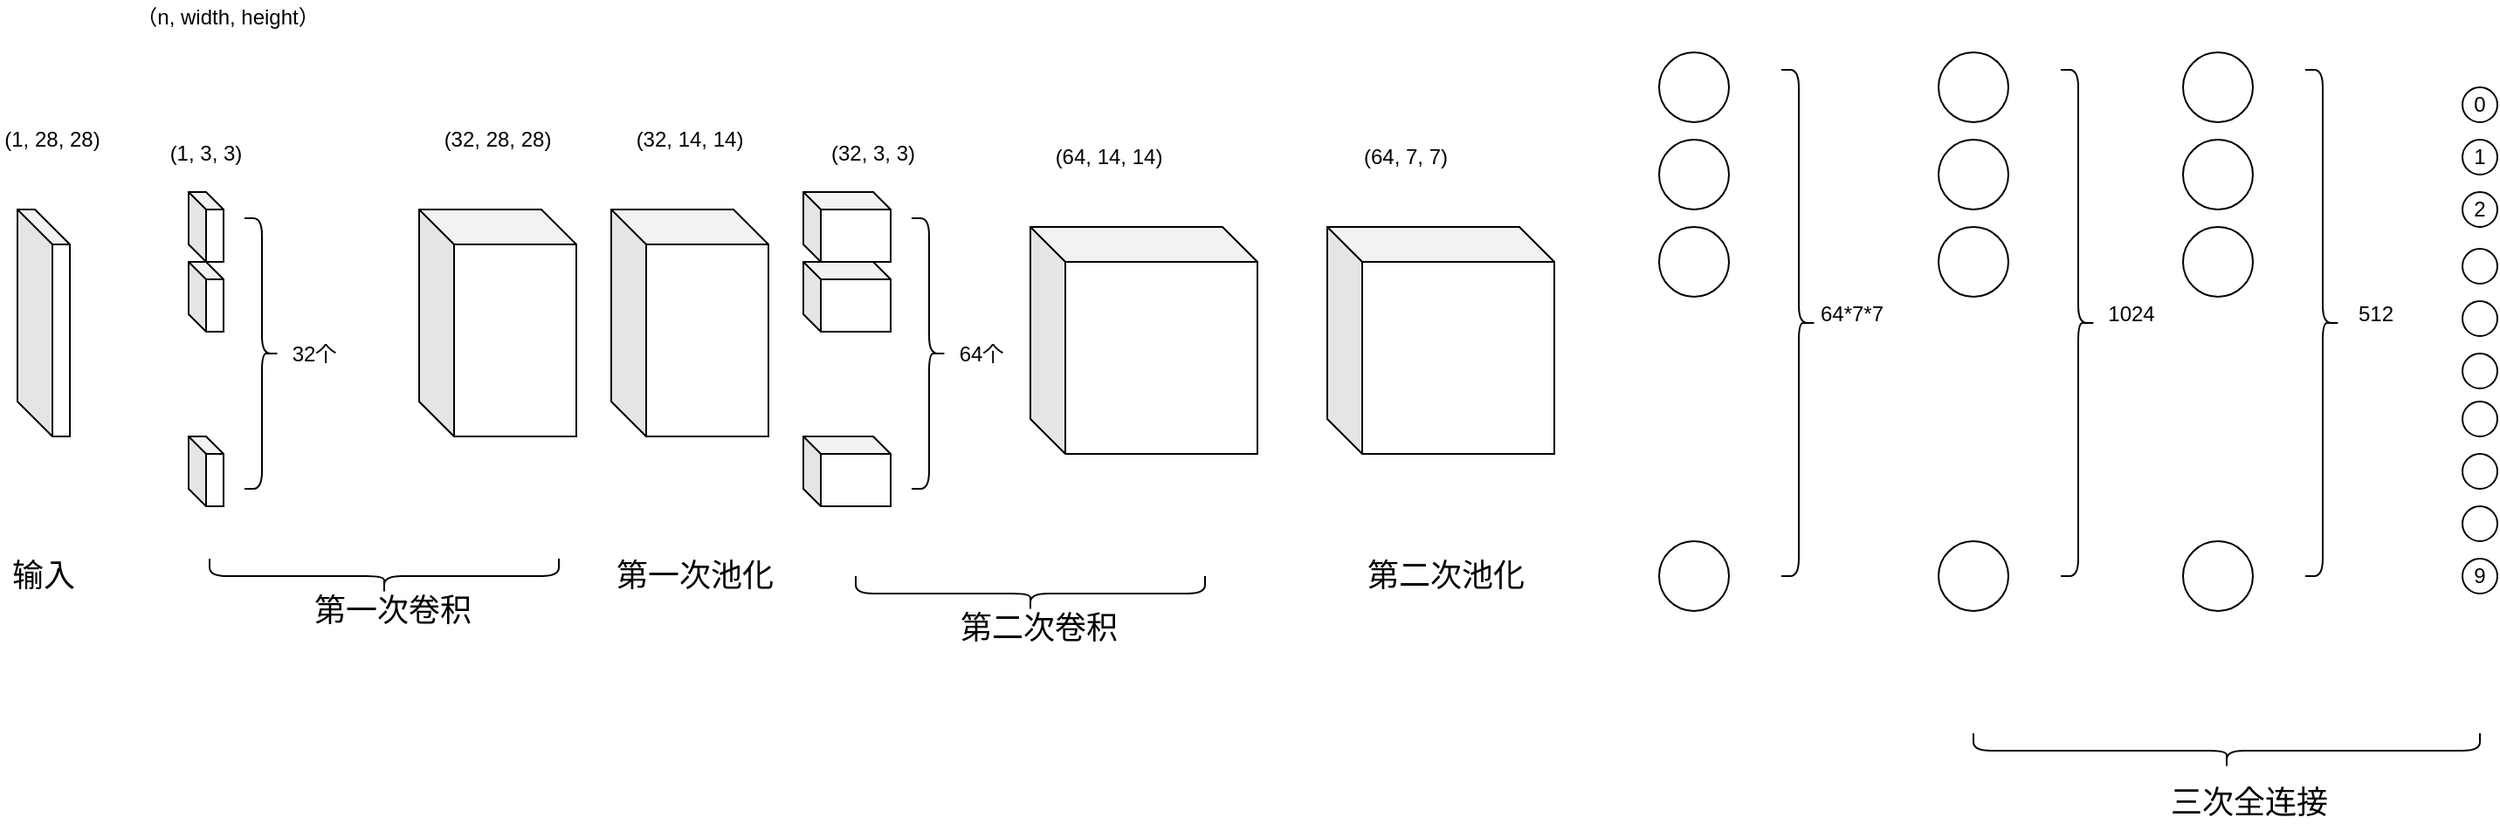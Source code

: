 <mxfile version="14.6.5" type="github">
  <diagram id="v5LcWsZtgfVfvN7lWXmg" name="第 1 页">
    <mxGraphModel dx="2770" dy="1270" grid="1" gridSize="10" guides="1" tooltips="1" connect="1" arrows="1" fold="1" page="1" pageScale="1" pageWidth="827" pageHeight="1169" math="0" shadow="0">
      <root>
        <mxCell id="0" />
        <mxCell id="1" parent="0" />
        <mxCell id="-jd2WQwSn5VxSrcjOLGL-2" value="" style="shape=cube;whiteSpace=wrap;html=1;boundedLbl=1;backgroundOutline=1;darkOpacity=0.05;darkOpacity2=0.1;" vertex="1" parent="1">
          <mxGeometry x="40" y="190" width="30" height="130" as="geometry" />
        </mxCell>
        <mxCell id="-jd2WQwSn5VxSrcjOLGL-3" value="（n, width, height）" style="text;html=1;align=center;verticalAlign=middle;resizable=0;points=[];autosize=1;strokeColor=none;" vertex="1" parent="1">
          <mxGeometry x="100" y="70" width="120" height="20" as="geometry" />
        </mxCell>
        <mxCell id="-jd2WQwSn5VxSrcjOLGL-4" value="(1, 28, 28)" style="text;html=1;strokeColor=none;fillColor=none;align=center;verticalAlign=middle;whiteSpace=wrap;rounded=0;" vertex="1" parent="1">
          <mxGeometry x="30" y="140" width="60" height="20" as="geometry" />
        </mxCell>
        <mxCell id="-jd2WQwSn5VxSrcjOLGL-5" value="" style="shape=cube;whiteSpace=wrap;html=1;boundedLbl=1;backgroundOutline=1;darkOpacity=0.05;darkOpacity2=0.1;size=10;" vertex="1" parent="1">
          <mxGeometry x="138" y="180" width="20" height="40" as="geometry" />
        </mxCell>
        <mxCell id="-jd2WQwSn5VxSrcjOLGL-8" value="&lt;br&gt;(1, 3, 3)" style="text;html=1;strokeColor=none;fillColor=none;align=center;verticalAlign=middle;whiteSpace=wrap;rounded=0;" vertex="1" parent="1">
          <mxGeometry x="118" y="140" width="60" height="20" as="geometry" />
        </mxCell>
        <mxCell id="-jd2WQwSn5VxSrcjOLGL-9" value="" style="shape=cube;whiteSpace=wrap;html=1;boundedLbl=1;backgroundOutline=1;darkOpacity=0.05;darkOpacity2=0.1;size=10;" vertex="1" parent="1">
          <mxGeometry x="138" y="220" width="20" height="40" as="geometry" />
        </mxCell>
        <mxCell id="-jd2WQwSn5VxSrcjOLGL-10" value="" style="shape=cube;whiteSpace=wrap;html=1;boundedLbl=1;backgroundOutline=1;darkOpacity=0.05;darkOpacity2=0.1;size=10;" vertex="1" parent="1">
          <mxGeometry x="138" y="320" width="20" height="40" as="geometry" />
        </mxCell>
        <mxCell id="-jd2WQwSn5VxSrcjOLGL-11" value="" style="shape=cube;whiteSpace=wrap;html=1;boundedLbl=1;backgroundOutline=1;darkOpacity=0.05;darkOpacity2=0.1;" vertex="1" parent="1">
          <mxGeometry x="270" y="190" width="90" height="130" as="geometry" />
        </mxCell>
        <mxCell id="-jd2WQwSn5VxSrcjOLGL-12" value="(32, 28, 28)" style="text;html=1;strokeColor=none;fillColor=none;align=center;verticalAlign=middle;whiteSpace=wrap;rounded=0;" vertex="1" parent="1">
          <mxGeometry x="275" y="140" width="80" height="20" as="geometry" />
        </mxCell>
        <mxCell id="-jd2WQwSn5VxSrcjOLGL-13" value="" style="shape=cube;whiteSpace=wrap;html=1;boundedLbl=1;backgroundOutline=1;darkOpacity=0.05;darkOpacity2=0.1;" vertex="1" parent="1">
          <mxGeometry x="380" y="190" width="90" height="130" as="geometry" />
        </mxCell>
        <mxCell id="-jd2WQwSn5VxSrcjOLGL-14" value="(32, 14, 14)" style="text;html=1;strokeColor=none;fillColor=none;align=center;verticalAlign=middle;whiteSpace=wrap;rounded=0;" vertex="1" parent="1">
          <mxGeometry x="385" y="140" width="80" height="20" as="geometry" />
        </mxCell>
        <mxCell id="-jd2WQwSn5VxSrcjOLGL-20" value="" style="shape=curlyBracket;whiteSpace=wrap;html=1;rounded=1;flipH=1;" vertex="1" parent="1">
          <mxGeometry x="170" y="195" width="20" height="155" as="geometry" />
        </mxCell>
        <mxCell id="-jd2WQwSn5VxSrcjOLGL-22" value="32个" style="text;html=1;strokeColor=none;fillColor=none;align=center;verticalAlign=middle;whiteSpace=wrap;rounded=0;" vertex="1" parent="1">
          <mxGeometry x="190" y="262.5" width="40" height="20" as="geometry" />
        </mxCell>
        <mxCell id="-jd2WQwSn5VxSrcjOLGL-23" value="" style="shape=cube;whiteSpace=wrap;html=1;boundedLbl=1;backgroundOutline=1;darkOpacity=0.05;darkOpacity2=0.1;size=10;" vertex="1" parent="1">
          <mxGeometry x="490" y="180" width="50" height="40" as="geometry" />
        </mxCell>
        <mxCell id="-jd2WQwSn5VxSrcjOLGL-24" value="&lt;br&gt;(32, 3, 3)" style="text;html=1;strokeColor=none;fillColor=none;align=center;verticalAlign=middle;whiteSpace=wrap;rounded=0;" vertex="1" parent="1">
          <mxGeometry x="500" y="140" width="60" height="20" as="geometry" />
        </mxCell>
        <mxCell id="-jd2WQwSn5VxSrcjOLGL-25" value="" style="shape=cube;whiteSpace=wrap;html=1;boundedLbl=1;backgroundOutline=1;darkOpacity=0.05;darkOpacity2=0.1;size=10;" vertex="1" parent="1">
          <mxGeometry x="490" y="220" width="50" height="40" as="geometry" />
        </mxCell>
        <mxCell id="-jd2WQwSn5VxSrcjOLGL-26" value="" style="shape=cube;whiteSpace=wrap;html=1;boundedLbl=1;backgroundOutline=1;darkOpacity=0.05;darkOpacity2=0.1;size=10;" vertex="1" parent="1">
          <mxGeometry x="490" y="320" width="50" height="40" as="geometry" />
        </mxCell>
        <mxCell id="-jd2WQwSn5VxSrcjOLGL-27" value="" style="shape=curlyBracket;whiteSpace=wrap;html=1;rounded=1;flipH=1;" vertex="1" parent="1">
          <mxGeometry x="552" y="195" width="20" height="155" as="geometry" />
        </mxCell>
        <mxCell id="-jd2WQwSn5VxSrcjOLGL-28" value="64个" style="text;html=1;strokeColor=none;fillColor=none;align=center;verticalAlign=middle;whiteSpace=wrap;rounded=0;" vertex="1" parent="1">
          <mxGeometry x="572" y="262.5" width="40" height="20" as="geometry" />
        </mxCell>
        <mxCell id="-jd2WQwSn5VxSrcjOLGL-29" value="" style="shape=cube;whiteSpace=wrap;html=1;boundedLbl=1;backgroundOutline=1;darkOpacity=0.05;darkOpacity2=0.1;" vertex="1" parent="1">
          <mxGeometry x="620" y="200" width="130" height="130" as="geometry" />
        </mxCell>
        <mxCell id="-jd2WQwSn5VxSrcjOLGL-30" value="(64, 14, 14)" style="text;html=1;strokeColor=none;fillColor=none;align=center;verticalAlign=middle;whiteSpace=wrap;rounded=0;" vertex="1" parent="1">
          <mxGeometry x="625" y="150" width="80" height="20" as="geometry" />
        </mxCell>
        <mxCell id="-jd2WQwSn5VxSrcjOLGL-31" value="" style="shape=cube;whiteSpace=wrap;html=1;boundedLbl=1;backgroundOutline=1;darkOpacity=0.05;darkOpacity2=0.1;" vertex="1" parent="1">
          <mxGeometry x="790" y="200" width="130" height="130" as="geometry" />
        </mxCell>
        <mxCell id="-jd2WQwSn5VxSrcjOLGL-32" value="(64, 7, 7)" style="text;html=1;strokeColor=none;fillColor=none;align=center;verticalAlign=middle;whiteSpace=wrap;rounded=0;" vertex="1" parent="1">
          <mxGeometry x="795" y="150" width="80" height="20" as="geometry" />
        </mxCell>
        <mxCell id="-jd2WQwSn5VxSrcjOLGL-34" value="" style="ellipse;whiteSpace=wrap;html=1;" vertex="1" parent="1">
          <mxGeometry x="980" y="100" width="40" height="40" as="geometry" />
        </mxCell>
        <mxCell id="-jd2WQwSn5VxSrcjOLGL-35" value="" style="ellipse;whiteSpace=wrap;html=1;" vertex="1" parent="1">
          <mxGeometry x="980" y="150" width="40" height="40" as="geometry" />
        </mxCell>
        <mxCell id="-jd2WQwSn5VxSrcjOLGL-36" value="" style="ellipse;whiteSpace=wrap;html=1;" vertex="1" parent="1">
          <mxGeometry x="980" y="200" width="40" height="40" as="geometry" />
        </mxCell>
        <mxCell id="-jd2WQwSn5VxSrcjOLGL-37" value="" style="ellipse;whiteSpace=wrap;html=1;" vertex="1" parent="1">
          <mxGeometry x="980" y="380" width="40" height="40" as="geometry" />
        </mxCell>
        <mxCell id="-jd2WQwSn5VxSrcjOLGL-38" value="" style="shape=curlyBracket;whiteSpace=wrap;html=1;rounded=1;flipH=1;" vertex="1" parent="1">
          <mxGeometry x="1050" y="110" width="20" height="290" as="geometry" />
        </mxCell>
        <mxCell id="-jd2WQwSn5VxSrcjOLGL-39" value="64*7*7" style="text;html=1;align=center;verticalAlign=middle;resizable=0;points=[];autosize=1;strokeColor=none;" vertex="1" parent="1">
          <mxGeometry x="1065" y="240" width="50" height="20" as="geometry" />
        </mxCell>
        <mxCell id="-jd2WQwSn5VxSrcjOLGL-40" value="" style="ellipse;whiteSpace=wrap;html=1;" vertex="1" parent="1">
          <mxGeometry x="1140" y="100" width="40" height="40" as="geometry" />
        </mxCell>
        <mxCell id="-jd2WQwSn5VxSrcjOLGL-41" value="" style="ellipse;whiteSpace=wrap;html=1;" vertex="1" parent="1">
          <mxGeometry x="1140" y="150" width="40" height="40" as="geometry" />
        </mxCell>
        <mxCell id="-jd2WQwSn5VxSrcjOLGL-42" value="" style="ellipse;whiteSpace=wrap;html=1;" vertex="1" parent="1">
          <mxGeometry x="1140" y="200" width="40" height="40" as="geometry" />
        </mxCell>
        <mxCell id="-jd2WQwSn5VxSrcjOLGL-43" value="" style="ellipse;whiteSpace=wrap;html=1;" vertex="1" parent="1">
          <mxGeometry x="1140" y="380" width="40" height="40" as="geometry" />
        </mxCell>
        <mxCell id="-jd2WQwSn5VxSrcjOLGL-44" value="" style="shape=curlyBracket;whiteSpace=wrap;html=1;rounded=1;flipH=1;" vertex="1" parent="1">
          <mxGeometry x="1210" y="110" width="20" height="290" as="geometry" />
        </mxCell>
        <mxCell id="-jd2WQwSn5VxSrcjOLGL-45" value="1024" style="text;html=1;align=center;verticalAlign=middle;resizable=0;points=[];autosize=1;strokeColor=none;" vertex="1" parent="1">
          <mxGeometry x="1230" y="240" width="40" height="20" as="geometry" />
        </mxCell>
        <mxCell id="-jd2WQwSn5VxSrcjOLGL-46" value="" style="ellipse;whiteSpace=wrap;html=1;" vertex="1" parent="1">
          <mxGeometry x="1280" y="100" width="40" height="40" as="geometry" />
        </mxCell>
        <mxCell id="-jd2WQwSn5VxSrcjOLGL-47" value="" style="ellipse;whiteSpace=wrap;html=1;" vertex="1" parent="1">
          <mxGeometry x="1280" y="150" width="40" height="40" as="geometry" />
        </mxCell>
        <mxCell id="-jd2WQwSn5VxSrcjOLGL-48" value="" style="ellipse;whiteSpace=wrap;html=1;" vertex="1" parent="1">
          <mxGeometry x="1280" y="200" width="40" height="40" as="geometry" />
        </mxCell>
        <mxCell id="-jd2WQwSn5VxSrcjOLGL-49" value="" style="ellipse;whiteSpace=wrap;html=1;" vertex="1" parent="1">
          <mxGeometry x="1280" y="380" width="40" height="40" as="geometry" />
        </mxCell>
        <mxCell id="-jd2WQwSn5VxSrcjOLGL-50" value="" style="shape=curlyBracket;whiteSpace=wrap;html=1;rounded=1;flipH=1;" vertex="1" parent="1">
          <mxGeometry x="1350" y="110" width="20" height="290" as="geometry" />
        </mxCell>
        <mxCell id="-jd2WQwSn5VxSrcjOLGL-51" value="512" style="text;html=1;align=center;verticalAlign=middle;resizable=0;points=[];autosize=1;strokeColor=none;" vertex="1" parent="1">
          <mxGeometry x="1370" y="240" width="40" height="20" as="geometry" />
        </mxCell>
        <mxCell id="-jd2WQwSn5VxSrcjOLGL-60" value="0" style="ellipse;whiteSpace=wrap;html=1;" vertex="1" parent="1">
          <mxGeometry x="1440" y="120" width="20" height="20" as="geometry" />
        </mxCell>
        <mxCell id="-jd2WQwSn5VxSrcjOLGL-61" value="1" style="ellipse;whiteSpace=wrap;html=1;" vertex="1" parent="1">
          <mxGeometry x="1440" y="150" width="20" height="20" as="geometry" />
        </mxCell>
        <mxCell id="-jd2WQwSn5VxSrcjOLGL-62" value="2" style="ellipse;whiteSpace=wrap;html=1;" vertex="1" parent="1">
          <mxGeometry x="1440" y="180" width="20" height="20" as="geometry" />
        </mxCell>
        <mxCell id="-jd2WQwSn5VxSrcjOLGL-64" value="" style="ellipse;whiteSpace=wrap;html=1;" vertex="1" parent="1">
          <mxGeometry x="1440" y="212.5" width="20" height="20" as="geometry" />
        </mxCell>
        <mxCell id="-jd2WQwSn5VxSrcjOLGL-65" value="" style="ellipse;whiteSpace=wrap;html=1;" vertex="1" parent="1">
          <mxGeometry x="1440" y="242.5" width="20" height="20" as="geometry" />
        </mxCell>
        <mxCell id="-jd2WQwSn5VxSrcjOLGL-66" value="" style="ellipse;whiteSpace=wrap;html=1;" vertex="1" parent="1">
          <mxGeometry x="1440" y="272.5" width="20" height="20" as="geometry" />
        </mxCell>
        <mxCell id="-jd2WQwSn5VxSrcjOLGL-67" value="" style="ellipse;whiteSpace=wrap;html=1;" vertex="1" parent="1">
          <mxGeometry x="1440" y="300" width="20" height="20" as="geometry" />
        </mxCell>
        <mxCell id="-jd2WQwSn5VxSrcjOLGL-68" value="" style="ellipse;whiteSpace=wrap;html=1;" vertex="1" parent="1">
          <mxGeometry x="1440" y="330" width="20" height="20" as="geometry" />
        </mxCell>
        <mxCell id="-jd2WQwSn5VxSrcjOLGL-69" value="" style="ellipse;whiteSpace=wrap;html=1;" vertex="1" parent="1">
          <mxGeometry x="1440" y="360" width="20" height="20" as="geometry" />
        </mxCell>
        <mxCell id="-jd2WQwSn5VxSrcjOLGL-70" value="9" style="ellipse;whiteSpace=wrap;html=1;" vertex="1" parent="1">
          <mxGeometry x="1440" y="390" width="20" height="20" as="geometry" />
        </mxCell>
        <mxCell id="-jd2WQwSn5VxSrcjOLGL-73" value="输入" style="text;html=1;strokeColor=none;fillColor=none;align=center;verticalAlign=middle;whiteSpace=wrap;rounded=0;fontSize=18;" vertex="1" parent="1">
          <mxGeometry x="35" y="390" width="40" height="20" as="geometry" />
        </mxCell>
        <mxCell id="-jd2WQwSn5VxSrcjOLGL-74" value="" style="shape=curlyBracket;whiteSpace=wrap;html=1;rounded=1;flipH=1;rotation=90;" vertex="1" parent="1">
          <mxGeometry x="240" y="300" width="20" height="200" as="geometry" />
        </mxCell>
        <mxCell id="-jd2WQwSn5VxSrcjOLGL-75" value="第一次卷积" style="text;html=1;strokeColor=none;fillColor=none;align=center;verticalAlign=middle;whiteSpace=wrap;rounded=0;fontSize=18;" vertex="1" parent="1">
          <mxGeometry x="190" y="410" width="130" height="20" as="geometry" />
        </mxCell>
        <mxCell id="-jd2WQwSn5VxSrcjOLGL-76" value="第一次池化" style="text;html=1;strokeColor=none;fillColor=none;align=center;verticalAlign=middle;whiteSpace=wrap;rounded=0;fontSize=18;" vertex="1" parent="1">
          <mxGeometry x="380" y="390" width="96" height="20" as="geometry" />
        </mxCell>
        <mxCell id="-jd2WQwSn5VxSrcjOLGL-77" value="" style="shape=curlyBracket;whiteSpace=wrap;html=1;rounded=1;flipH=1;rotation=90;" vertex="1" parent="1">
          <mxGeometry x="610" y="310" width="20" height="200" as="geometry" />
        </mxCell>
        <mxCell id="-jd2WQwSn5VxSrcjOLGL-78" value="第二次卷积" style="text;html=1;strokeColor=none;fillColor=none;align=center;verticalAlign=middle;whiteSpace=wrap;rounded=0;fontSize=18;" vertex="1" parent="1">
          <mxGeometry x="560" y="420" width="130" height="20" as="geometry" />
        </mxCell>
        <mxCell id="-jd2WQwSn5VxSrcjOLGL-79" value="第二次池化" style="text;html=1;strokeColor=none;fillColor=none;align=center;verticalAlign=middle;whiteSpace=wrap;rounded=0;fontSize=18;" vertex="1" parent="1">
          <mxGeometry x="810" y="390" width="96" height="20" as="geometry" />
        </mxCell>
        <mxCell id="-jd2WQwSn5VxSrcjOLGL-80" value="" style="shape=curlyBracket;whiteSpace=wrap;html=1;rounded=1;flipH=1;rotation=90;" vertex="1" parent="1">
          <mxGeometry x="1295" y="355" width="20" height="290" as="geometry" />
        </mxCell>
        <mxCell id="-jd2WQwSn5VxSrcjOLGL-81" value="三次全连接" style="text;html=1;strokeColor=none;fillColor=none;align=center;verticalAlign=middle;whiteSpace=wrap;rounded=0;fontSize=18;" vertex="1" parent="1">
          <mxGeometry x="1270" y="520" width="96" height="20" as="geometry" />
        </mxCell>
      </root>
    </mxGraphModel>
  </diagram>
</mxfile>
